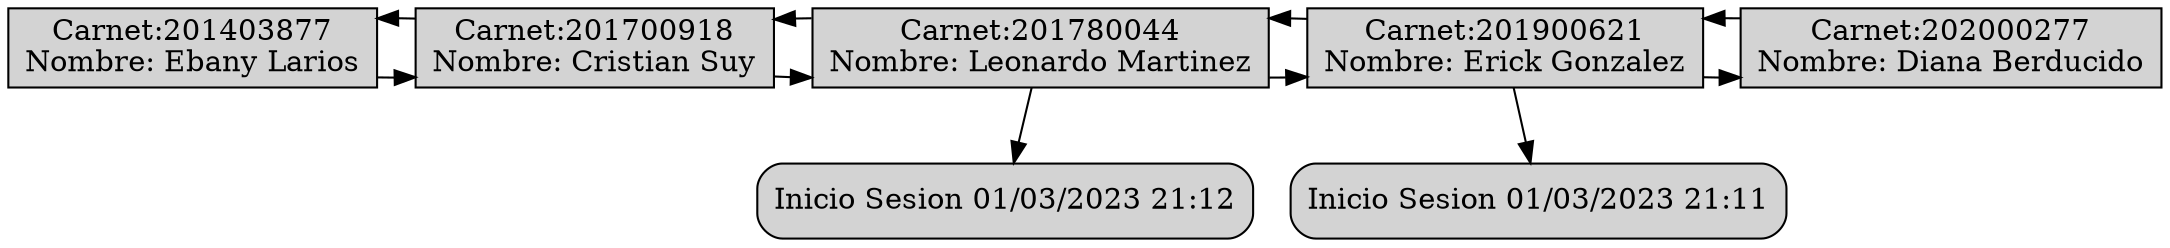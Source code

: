 digraph G {
node[shape=rectangle, style=filled];
N0[label="Carnet:201403877
Nombre: Ebany Larios"];
N1[label="Carnet:201700918
Nombre: Cristian Suy"];
N2[label="Carnet:201780044
Nombre: Leonardo Martinez"];
N201780044[label="{Inicio Sesion 01/03/2023 21:12}"shape=Mrecord];
N3[label="Carnet:201900621
Nombre: Erick Gonzalez"];
N201900621[label="{Inicio Sesion 01/03/2023 21:11}"shape=Mrecord];
N4[label="Carnet:202000277
Nombre: Diana Berducido"];
N0->N1->N2->N3->N4
N4->N3->N2->N1->N0
N2-> N201780044
N3-> N201900621
{rank = same;N0;N1;N2;N3;N4;}
{rank = same;N201780044;N201900621;}
}